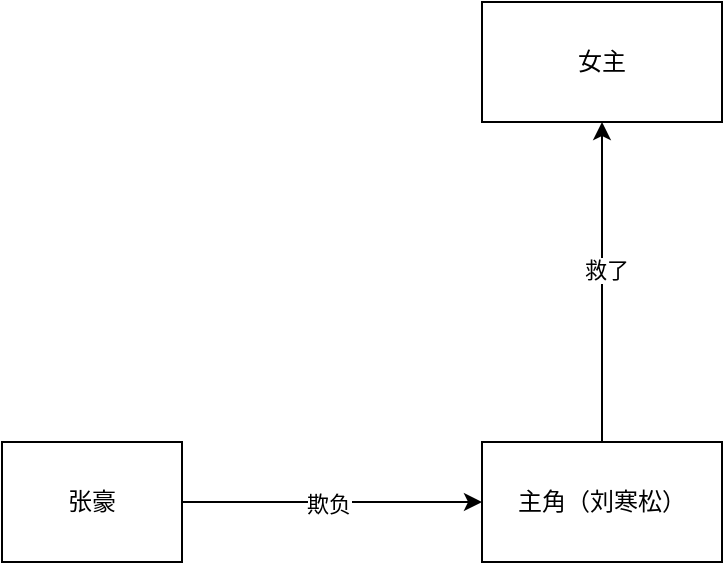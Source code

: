 <mxfile version="24.7.5">
  <diagram name="第 1 页" id="eWreZTi9JEG_tQmBHk9I">
    <mxGraphModel dx="989" dy="582" grid="1" gridSize="10" guides="1" tooltips="1" connect="1" arrows="1" fold="1" page="1" pageScale="1" pageWidth="827" pageHeight="1169" math="0" shadow="0">
      <root>
        <mxCell id="0" />
        <mxCell id="1" parent="0" />
        <mxCell id="ds7MAcFva-JFDMJMOSIX-3" style="edgeStyle=orthogonalEdgeStyle;rounded=0;orthogonalLoop=1;jettySize=auto;html=1;entryX=0.5;entryY=1;entryDx=0;entryDy=0;" edge="1" parent="1" source="ds7MAcFva-JFDMJMOSIX-1" target="ds7MAcFva-JFDMJMOSIX-2">
          <mxGeometry relative="1" as="geometry" />
        </mxCell>
        <mxCell id="ds7MAcFva-JFDMJMOSIX-4" value="救了" style="edgeLabel;html=1;align=center;verticalAlign=middle;resizable=0;points=[];" vertex="1" connectable="0" parent="ds7MAcFva-JFDMJMOSIX-3">
          <mxGeometry x="0.081" y="-2" relative="1" as="geometry">
            <mxPoint as="offset" />
          </mxGeometry>
        </mxCell>
        <mxCell id="ds7MAcFva-JFDMJMOSIX-1" value="主角（刘寒松）" style="rounded=0;whiteSpace=wrap;html=1;" vertex="1" parent="1">
          <mxGeometry x="460" y="430" width="120" height="60" as="geometry" />
        </mxCell>
        <mxCell id="ds7MAcFva-JFDMJMOSIX-2" value="女主" style="rounded=0;whiteSpace=wrap;html=1;" vertex="1" parent="1">
          <mxGeometry x="460" y="210" width="120" height="60" as="geometry" />
        </mxCell>
        <mxCell id="ds7MAcFva-JFDMJMOSIX-6" style="edgeStyle=orthogonalEdgeStyle;rounded=0;orthogonalLoop=1;jettySize=auto;html=1;entryX=0;entryY=0.5;entryDx=0;entryDy=0;" edge="1" parent="1" source="ds7MAcFva-JFDMJMOSIX-5" target="ds7MAcFva-JFDMJMOSIX-1">
          <mxGeometry relative="1" as="geometry" />
        </mxCell>
        <mxCell id="ds7MAcFva-JFDMJMOSIX-7" value="欺负" style="edgeLabel;html=1;align=center;verticalAlign=middle;resizable=0;points=[];" vertex="1" connectable="0" parent="ds7MAcFva-JFDMJMOSIX-6">
          <mxGeometry x="-0.029" y="-1" relative="1" as="geometry">
            <mxPoint as="offset" />
          </mxGeometry>
        </mxCell>
        <mxCell id="ds7MAcFva-JFDMJMOSIX-5" value="张豪" style="rounded=0;whiteSpace=wrap;html=1;" vertex="1" parent="1">
          <mxGeometry x="220" y="430" width="90" height="60" as="geometry" />
        </mxCell>
      </root>
    </mxGraphModel>
  </diagram>
</mxfile>
